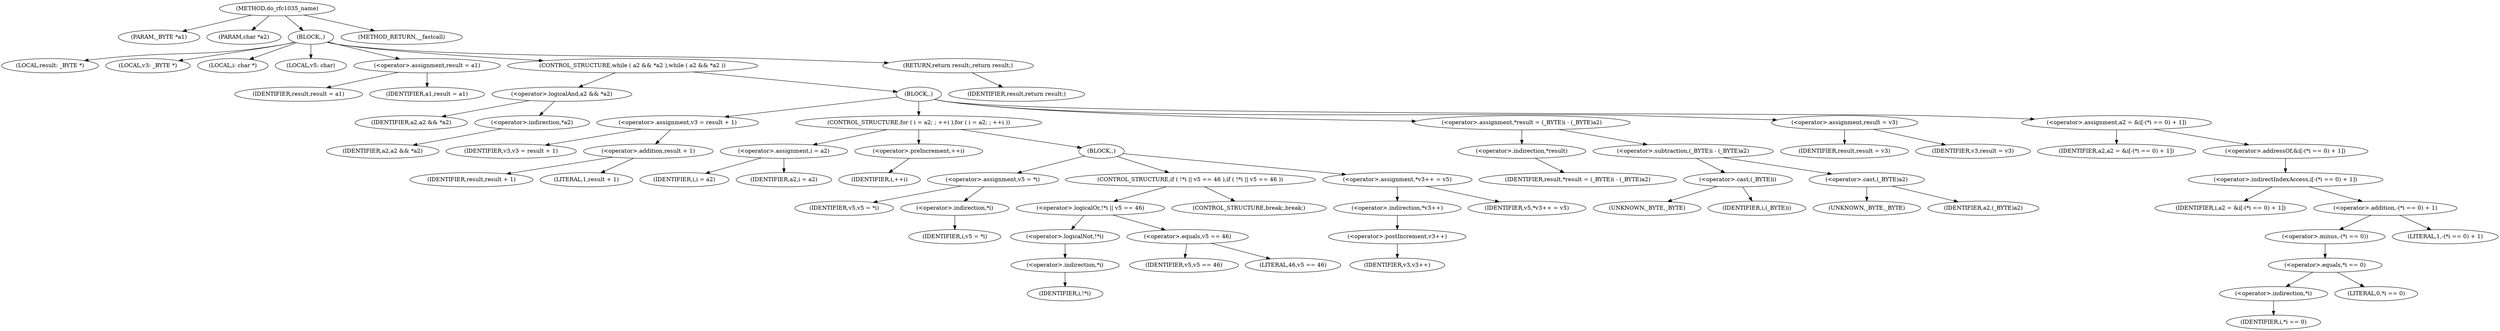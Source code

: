 digraph do_rfc1035_name {  
"1000105" [label = "(METHOD,do_rfc1035_name)" ]
"1000106" [label = "(PARAM,_BYTE *a1)" ]
"1000107" [label = "(PARAM,char *a2)" ]
"1000108" [label = "(BLOCK,,)" ]
"1000109" [label = "(LOCAL,result: _BYTE *)" ]
"1000110" [label = "(LOCAL,v3: _BYTE *)" ]
"1000111" [label = "(LOCAL,i: char *)" ]
"1000112" [label = "(LOCAL,v5: char)" ]
"1000113" [label = "(<operator>.assignment,result = a1)" ]
"1000114" [label = "(IDENTIFIER,result,result = a1)" ]
"1000115" [label = "(IDENTIFIER,a1,result = a1)" ]
"1000116" [label = "(CONTROL_STRUCTURE,while ( a2 && *a2 ),while ( a2 && *a2 ))" ]
"1000117" [label = "(<operator>.logicalAnd,a2 && *a2)" ]
"1000118" [label = "(IDENTIFIER,a2,a2 && *a2)" ]
"1000119" [label = "(<operator>.indirection,*a2)" ]
"1000120" [label = "(IDENTIFIER,a2,a2 && *a2)" ]
"1000121" [label = "(BLOCK,,)" ]
"1000122" [label = "(<operator>.assignment,v3 = result + 1)" ]
"1000123" [label = "(IDENTIFIER,v3,v3 = result + 1)" ]
"1000124" [label = "(<operator>.addition,result + 1)" ]
"1000125" [label = "(IDENTIFIER,result,result + 1)" ]
"1000126" [label = "(LITERAL,1,result + 1)" ]
"1000127" [label = "(CONTROL_STRUCTURE,for ( i = a2; ; ++i ),for ( i = a2; ; ++i ))" ]
"1000128" [label = "(<operator>.assignment,i = a2)" ]
"1000129" [label = "(IDENTIFIER,i,i = a2)" ]
"1000130" [label = "(IDENTIFIER,a2,i = a2)" ]
"1000131" [label = "(<operator>.preIncrement,++i)" ]
"1000132" [label = "(IDENTIFIER,i,++i)" ]
"1000133" [label = "(BLOCK,,)" ]
"1000134" [label = "(<operator>.assignment,v5 = *i)" ]
"1000135" [label = "(IDENTIFIER,v5,v5 = *i)" ]
"1000136" [label = "(<operator>.indirection,*i)" ]
"1000137" [label = "(IDENTIFIER,i,v5 = *i)" ]
"1000138" [label = "(CONTROL_STRUCTURE,if ( !*i || v5 == 46 ),if ( !*i || v5 == 46 ))" ]
"1000139" [label = "(<operator>.logicalOr,!*i || v5 == 46)" ]
"1000140" [label = "(<operator>.logicalNot,!*i)" ]
"1000141" [label = "(<operator>.indirection,*i)" ]
"1000142" [label = "(IDENTIFIER,i,!*i)" ]
"1000143" [label = "(<operator>.equals,v5 == 46)" ]
"1000144" [label = "(IDENTIFIER,v5,v5 == 46)" ]
"1000145" [label = "(LITERAL,46,v5 == 46)" ]
"1000146" [label = "(CONTROL_STRUCTURE,break;,break;)" ]
"1000147" [label = "(<operator>.assignment,*v3++ = v5)" ]
"1000148" [label = "(<operator>.indirection,*v3++)" ]
"1000149" [label = "(<operator>.postIncrement,v3++)" ]
"1000150" [label = "(IDENTIFIER,v3,v3++)" ]
"1000151" [label = "(IDENTIFIER,v5,*v3++ = v5)" ]
"1000152" [label = "(<operator>.assignment,*result = (_BYTE)i - (_BYTE)a2)" ]
"1000153" [label = "(<operator>.indirection,*result)" ]
"1000154" [label = "(IDENTIFIER,result,*result = (_BYTE)i - (_BYTE)a2)" ]
"1000155" [label = "(<operator>.subtraction,(_BYTE)i - (_BYTE)a2)" ]
"1000156" [label = "(<operator>.cast,(_BYTE)i)" ]
"1000157" [label = "(UNKNOWN,_BYTE,_BYTE)" ]
"1000158" [label = "(IDENTIFIER,i,(_BYTE)i)" ]
"1000159" [label = "(<operator>.cast,(_BYTE)a2)" ]
"1000160" [label = "(UNKNOWN,_BYTE,_BYTE)" ]
"1000161" [label = "(IDENTIFIER,a2,(_BYTE)a2)" ]
"1000162" [label = "(<operator>.assignment,result = v3)" ]
"1000163" [label = "(IDENTIFIER,result,result = v3)" ]
"1000164" [label = "(IDENTIFIER,v3,result = v3)" ]
"1000165" [label = "(<operator>.assignment,a2 = &i[-(*i == 0) + 1])" ]
"1000166" [label = "(IDENTIFIER,a2,a2 = &i[-(*i == 0) + 1])" ]
"1000167" [label = "(<operator>.addressOf,&i[-(*i == 0) + 1])" ]
"1000168" [label = "(<operator>.indirectIndexAccess,i[-(*i == 0) + 1])" ]
"1000169" [label = "(IDENTIFIER,i,a2 = &i[-(*i == 0) + 1])" ]
"1000170" [label = "(<operator>.addition,-(*i == 0) + 1)" ]
"1000171" [label = "(<operator>.minus,-(*i == 0))" ]
"1000172" [label = "(<operator>.equals,*i == 0)" ]
"1000173" [label = "(<operator>.indirection,*i)" ]
"1000174" [label = "(IDENTIFIER,i,*i == 0)" ]
"1000175" [label = "(LITERAL,0,*i == 0)" ]
"1000176" [label = "(LITERAL,1,-(*i == 0) + 1)" ]
"1000177" [label = "(RETURN,return result;,return result;)" ]
"1000178" [label = "(IDENTIFIER,result,return result;)" ]
"1000179" [label = "(METHOD_RETURN,__fastcall)" ]
  "1000105" -> "1000106" 
  "1000105" -> "1000107" 
  "1000105" -> "1000108" 
  "1000105" -> "1000179" 
  "1000108" -> "1000109" 
  "1000108" -> "1000110" 
  "1000108" -> "1000111" 
  "1000108" -> "1000112" 
  "1000108" -> "1000113" 
  "1000108" -> "1000116" 
  "1000108" -> "1000177" 
  "1000113" -> "1000114" 
  "1000113" -> "1000115" 
  "1000116" -> "1000117" 
  "1000116" -> "1000121" 
  "1000117" -> "1000118" 
  "1000117" -> "1000119" 
  "1000119" -> "1000120" 
  "1000121" -> "1000122" 
  "1000121" -> "1000127" 
  "1000121" -> "1000152" 
  "1000121" -> "1000162" 
  "1000121" -> "1000165" 
  "1000122" -> "1000123" 
  "1000122" -> "1000124" 
  "1000124" -> "1000125" 
  "1000124" -> "1000126" 
  "1000127" -> "1000128" 
  "1000127" -> "1000131" 
  "1000127" -> "1000133" 
  "1000128" -> "1000129" 
  "1000128" -> "1000130" 
  "1000131" -> "1000132" 
  "1000133" -> "1000134" 
  "1000133" -> "1000138" 
  "1000133" -> "1000147" 
  "1000134" -> "1000135" 
  "1000134" -> "1000136" 
  "1000136" -> "1000137" 
  "1000138" -> "1000139" 
  "1000138" -> "1000146" 
  "1000139" -> "1000140" 
  "1000139" -> "1000143" 
  "1000140" -> "1000141" 
  "1000141" -> "1000142" 
  "1000143" -> "1000144" 
  "1000143" -> "1000145" 
  "1000147" -> "1000148" 
  "1000147" -> "1000151" 
  "1000148" -> "1000149" 
  "1000149" -> "1000150" 
  "1000152" -> "1000153" 
  "1000152" -> "1000155" 
  "1000153" -> "1000154" 
  "1000155" -> "1000156" 
  "1000155" -> "1000159" 
  "1000156" -> "1000157" 
  "1000156" -> "1000158" 
  "1000159" -> "1000160" 
  "1000159" -> "1000161" 
  "1000162" -> "1000163" 
  "1000162" -> "1000164" 
  "1000165" -> "1000166" 
  "1000165" -> "1000167" 
  "1000167" -> "1000168" 
  "1000168" -> "1000169" 
  "1000168" -> "1000170" 
  "1000170" -> "1000171" 
  "1000170" -> "1000176" 
  "1000171" -> "1000172" 
  "1000172" -> "1000173" 
  "1000172" -> "1000175" 
  "1000173" -> "1000174" 
  "1000177" -> "1000178" 
}
